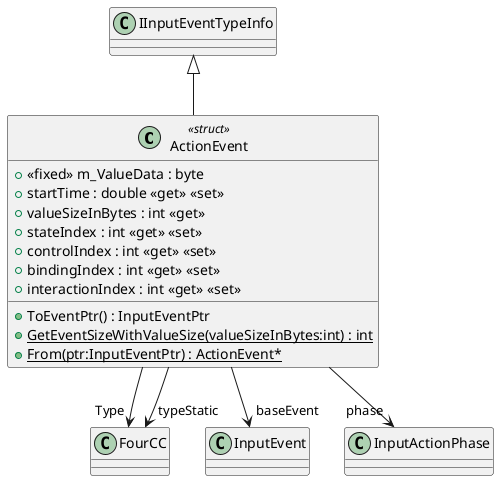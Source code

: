 @startuml
class ActionEvent <<struct>> {
    + <<fixed>> m_ValueData : byte
    + startTime : double <<get>> <<set>>
    + valueSizeInBytes : int <<get>>
    + stateIndex : int <<get>> <<set>>
    + controlIndex : int <<get>> <<set>>
    + bindingIndex : int <<get>> <<set>>
    + interactionIndex : int <<get>> <<set>>
    + ToEventPtr() : InputEventPtr
    + {static} GetEventSizeWithValueSize(valueSizeInBytes:int) : int
    + {static} From(ptr:InputEventPtr) : ActionEvent*
}
IInputEventTypeInfo <|-- ActionEvent
ActionEvent --> "Type" FourCC
ActionEvent --> "baseEvent" InputEvent
ActionEvent --> "phase" InputActionPhase
ActionEvent --> "typeStatic" FourCC
@enduml
